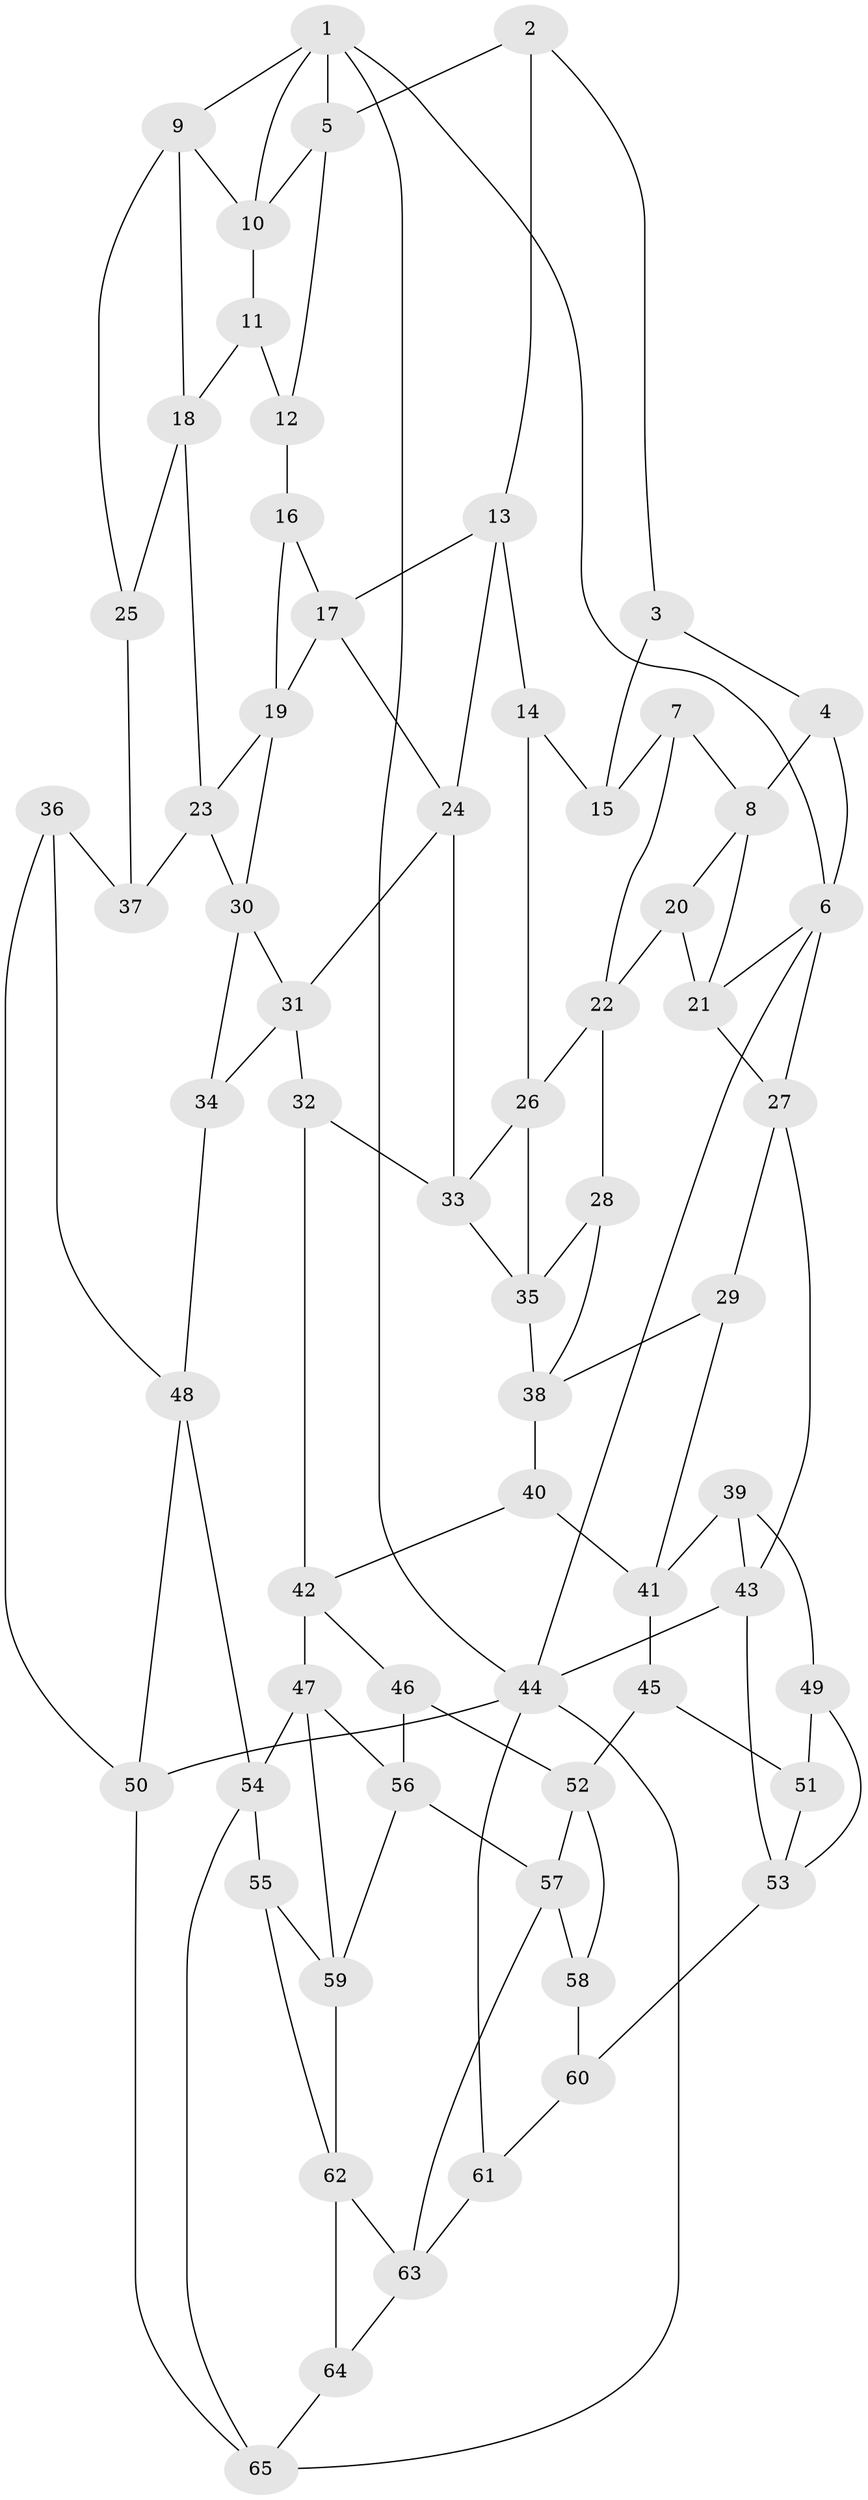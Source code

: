 // original degree distribution, {3: 0.015384615384615385, 4: 0.26153846153846155, 6: 0.24615384615384617, 5: 0.47692307692307695}
// Generated by graph-tools (version 1.1) at 2025/03/03/09/25 03:03:12]
// undirected, 65 vertices, 118 edges
graph export_dot {
graph [start="1"]
  node [color=gray90,style=filled];
  1;
  2;
  3;
  4;
  5;
  6;
  7;
  8;
  9;
  10;
  11;
  12;
  13;
  14;
  15;
  16;
  17;
  18;
  19;
  20;
  21;
  22;
  23;
  24;
  25;
  26;
  27;
  28;
  29;
  30;
  31;
  32;
  33;
  34;
  35;
  36;
  37;
  38;
  39;
  40;
  41;
  42;
  43;
  44;
  45;
  46;
  47;
  48;
  49;
  50;
  51;
  52;
  53;
  54;
  55;
  56;
  57;
  58;
  59;
  60;
  61;
  62;
  63;
  64;
  65;
  1 -- 5 [weight=1.0];
  1 -- 6 [weight=1.0];
  1 -- 9 [weight=1.0];
  1 -- 10 [weight=1.0];
  1 -- 44 [weight=1.0];
  2 -- 3 [weight=1.0];
  2 -- 5 [weight=1.0];
  2 -- 13 [weight=1.0];
  3 -- 4 [weight=1.0];
  3 -- 15 [weight=2.0];
  4 -- 6 [weight=1.0];
  4 -- 8 [weight=1.0];
  5 -- 10 [weight=1.0];
  5 -- 12 [weight=1.0];
  6 -- 21 [weight=1.0];
  6 -- 27 [weight=1.0];
  6 -- 44 [weight=1.0];
  7 -- 8 [weight=1.0];
  7 -- 15 [weight=1.0];
  7 -- 22 [weight=1.0];
  8 -- 20 [weight=1.0];
  8 -- 21 [weight=1.0];
  9 -- 10 [weight=1.0];
  9 -- 18 [weight=1.0];
  9 -- 25 [weight=1.0];
  10 -- 11 [weight=1.0];
  11 -- 12 [weight=1.0];
  11 -- 18 [weight=1.0];
  12 -- 16 [weight=2.0];
  13 -- 14 [weight=1.0];
  13 -- 17 [weight=1.0];
  13 -- 24 [weight=1.0];
  14 -- 15 [weight=1.0];
  14 -- 26 [weight=1.0];
  16 -- 17 [weight=1.0];
  16 -- 19 [weight=1.0];
  17 -- 19 [weight=1.0];
  17 -- 24 [weight=1.0];
  18 -- 23 [weight=1.0];
  18 -- 25 [weight=1.0];
  19 -- 23 [weight=1.0];
  19 -- 30 [weight=1.0];
  20 -- 21 [weight=1.0];
  20 -- 22 [weight=1.0];
  21 -- 27 [weight=1.0];
  22 -- 26 [weight=1.0];
  22 -- 28 [weight=1.0];
  23 -- 30 [weight=1.0];
  23 -- 37 [weight=1.0];
  24 -- 31 [weight=1.0];
  24 -- 33 [weight=1.0];
  25 -- 37 [weight=2.0];
  26 -- 33 [weight=1.0];
  26 -- 35 [weight=1.0];
  27 -- 29 [weight=1.0];
  27 -- 43 [weight=1.0];
  28 -- 35 [weight=1.0];
  28 -- 38 [weight=1.0];
  29 -- 38 [weight=1.0];
  29 -- 41 [weight=1.0];
  30 -- 31 [weight=1.0];
  30 -- 34 [weight=1.0];
  31 -- 32 [weight=1.0];
  31 -- 34 [weight=1.0];
  32 -- 33 [weight=1.0];
  32 -- 42 [weight=1.0];
  33 -- 35 [weight=1.0];
  34 -- 48 [weight=1.0];
  35 -- 38 [weight=1.0];
  36 -- 37 [weight=1.0];
  36 -- 48 [weight=1.0];
  36 -- 50 [weight=1.0];
  38 -- 40 [weight=1.0];
  39 -- 41 [weight=1.0];
  39 -- 43 [weight=1.0];
  39 -- 49 [weight=1.0];
  40 -- 41 [weight=1.0];
  40 -- 42 [weight=1.0];
  41 -- 45 [weight=1.0];
  42 -- 46 [weight=1.0];
  42 -- 47 [weight=1.0];
  43 -- 44 [weight=1.0];
  43 -- 53 [weight=1.0];
  44 -- 50 [weight=1.0];
  44 -- 61 [weight=1.0];
  44 -- 65 [weight=1.0];
  45 -- 51 [weight=1.0];
  45 -- 52 [weight=1.0];
  46 -- 52 [weight=1.0];
  46 -- 56 [weight=1.0];
  47 -- 54 [weight=1.0];
  47 -- 56 [weight=1.0];
  47 -- 59 [weight=1.0];
  48 -- 50 [weight=1.0];
  48 -- 54 [weight=1.0];
  49 -- 51 [weight=2.0];
  49 -- 53 [weight=1.0];
  50 -- 65 [weight=1.0];
  51 -- 53 [weight=1.0];
  52 -- 57 [weight=1.0];
  52 -- 58 [weight=1.0];
  53 -- 60 [weight=1.0];
  54 -- 55 [weight=1.0];
  54 -- 65 [weight=1.0];
  55 -- 59 [weight=1.0];
  55 -- 62 [weight=1.0];
  56 -- 57 [weight=1.0];
  56 -- 59 [weight=1.0];
  57 -- 58 [weight=1.0];
  57 -- 63 [weight=1.0];
  58 -- 60 [weight=2.0];
  59 -- 62 [weight=1.0];
  60 -- 61 [weight=1.0];
  61 -- 63 [weight=1.0];
  62 -- 63 [weight=1.0];
  62 -- 64 [weight=1.0];
  63 -- 64 [weight=1.0];
  64 -- 65 [weight=1.0];
}

